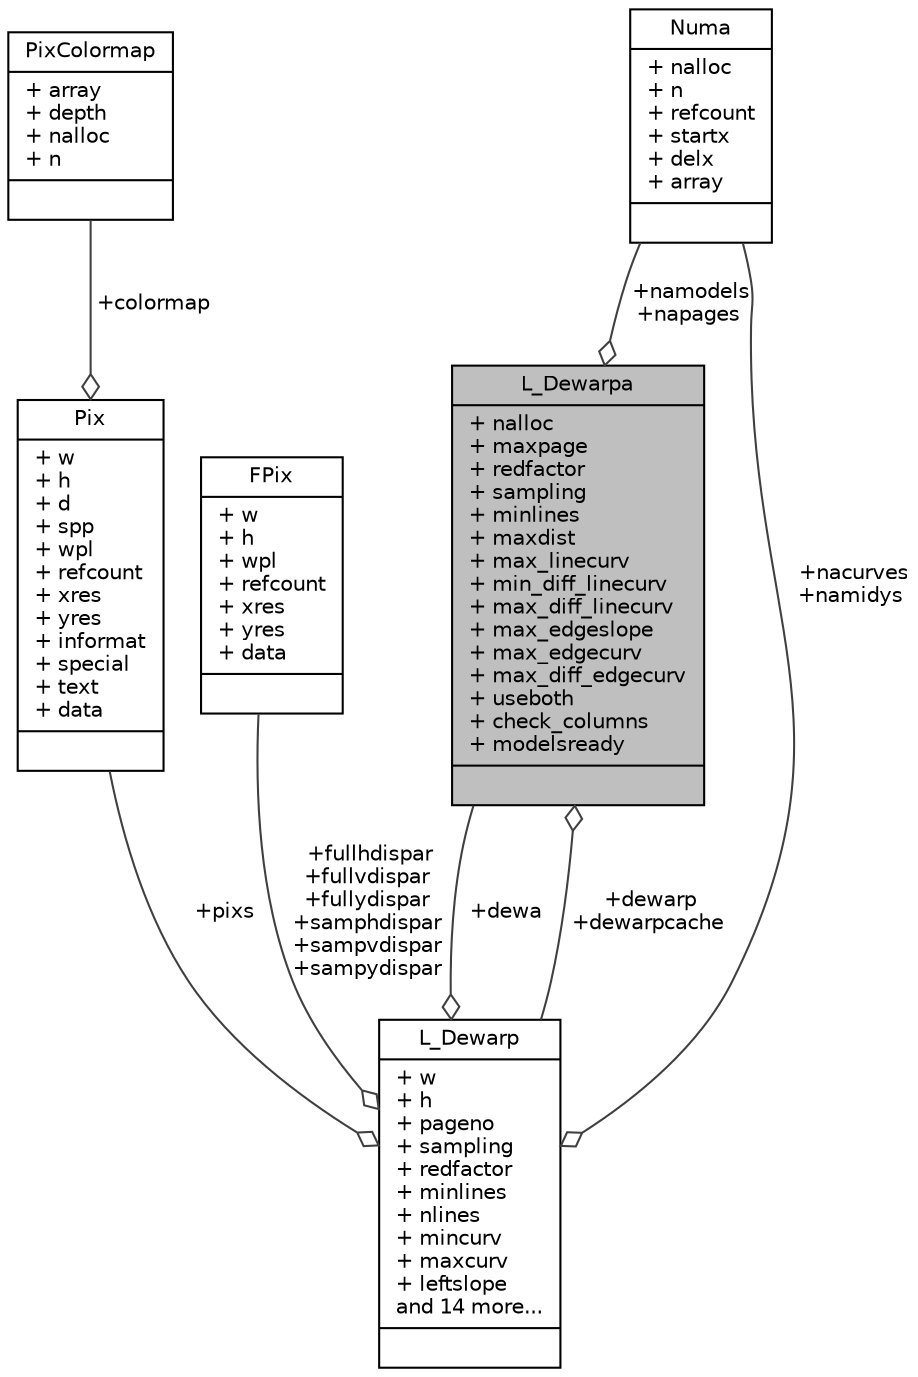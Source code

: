 digraph "L_Dewarpa"
{
 // LATEX_PDF_SIZE
  edge [fontname="Helvetica",fontsize="10",labelfontname="Helvetica",labelfontsize="10"];
  node [fontname="Helvetica",fontsize="10",shape=record];
  Node1 [label="{L_Dewarpa\n|+ nalloc\l+ maxpage\l+ redfactor\l+ sampling\l+ minlines\l+ maxdist\l+ max_linecurv\l+ min_diff_linecurv\l+ max_diff_linecurv\l+ max_edgeslope\l+ max_edgecurv\l+ max_diff_edgecurv\l+ useboth\l+ check_columns\l+ modelsready\l|}",height=0.2,width=0.4,color="black", fillcolor="grey75", style="filled", fontcolor="black",tooltip=" "];
  Node2 -> Node1 [color="grey25",fontsize="10",style="solid",label=" +dewarp\n+dewarpcache" ,arrowhead="odiamond",fontname="Helvetica"];
  Node2 [label="{L_Dewarp\n|+ w\l+ h\l+ pageno\l+ sampling\l+ redfactor\l+ minlines\l+ nlines\l+ mincurv\l+ maxcurv\l+ leftslope\land 14 more...\l|}",height=0.2,width=0.4,color="black", fillcolor="white", style="filled",URL="$struct_l___dewarp.html",tooltip=" "];
  Node1 -> Node2 [color="grey25",fontsize="10",style="solid",label=" +dewa" ,arrowhead="odiamond",fontname="Helvetica"];
  Node3 -> Node2 [color="grey25",fontsize="10",style="solid",label=" +pixs" ,arrowhead="odiamond",fontname="Helvetica"];
  Node3 [label="{Pix\n|+ w\l+ h\l+ d\l+ spp\l+ wpl\l+ refcount\l+ xres\l+ yres\l+ informat\l+ special\l+ text\l+ data\l|}",height=0.2,width=0.4,color="black", fillcolor="white", style="filled",URL="$struct_pix.html",tooltip=" "];
  Node4 -> Node3 [color="grey25",fontsize="10",style="solid",label=" +colormap" ,arrowhead="odiamond",fontname="Helvetica"];
  Node4 [label="{PixColormap\n|+ array\l+ depth\l+ nalloc\l+ n\l|}",height=0.2,width=0.4,color="black", fillcolor="white", style="filled",URL="$struct_pix_colormap.html",tooltip=" "];
  Node5 -> Node2 [color="grey25",fontsize="10",style="solid",label=" +fullhdispar\n+fullvdispar\n+fullydispar\n+samphdispar\n+sampvdispar\n+sampydispar" ,arrowhead="odiamond",fontname="Helvetica"];
  Node5 [label="{FPix\n|+ w\l+ h\l+ wpl\l+ refcount\l+ xres\l+ yres\l+ data\l|}",height=0.2,width=0.4,color="black", fillcolor="white", style="filled",URL="$struct_f_pix.html",tooltip=" "];
  Node6 -> Node2 [color="grey25",fontsize="10",style="solid",label=" +nacurves\n+namidys" ,arrowhead="odiamond",fontname="Helvetica"];
  Node6 [label="{Numa\n|+ nalloc\l+ n\l+ refcount\l+ startx\l+ delx\l+ array\l|}",height=0.2,width=0.4,color="black", fillcolor="white", style="filled",URL="$struct_numa.html",tooltip=" "];
  Node6 -> Node1 [color="grey25",fontsize="10",style="solid",label=" +namodels\n+napages" ,arrowhead="odiamond",fontname="Helvetica"];
}
